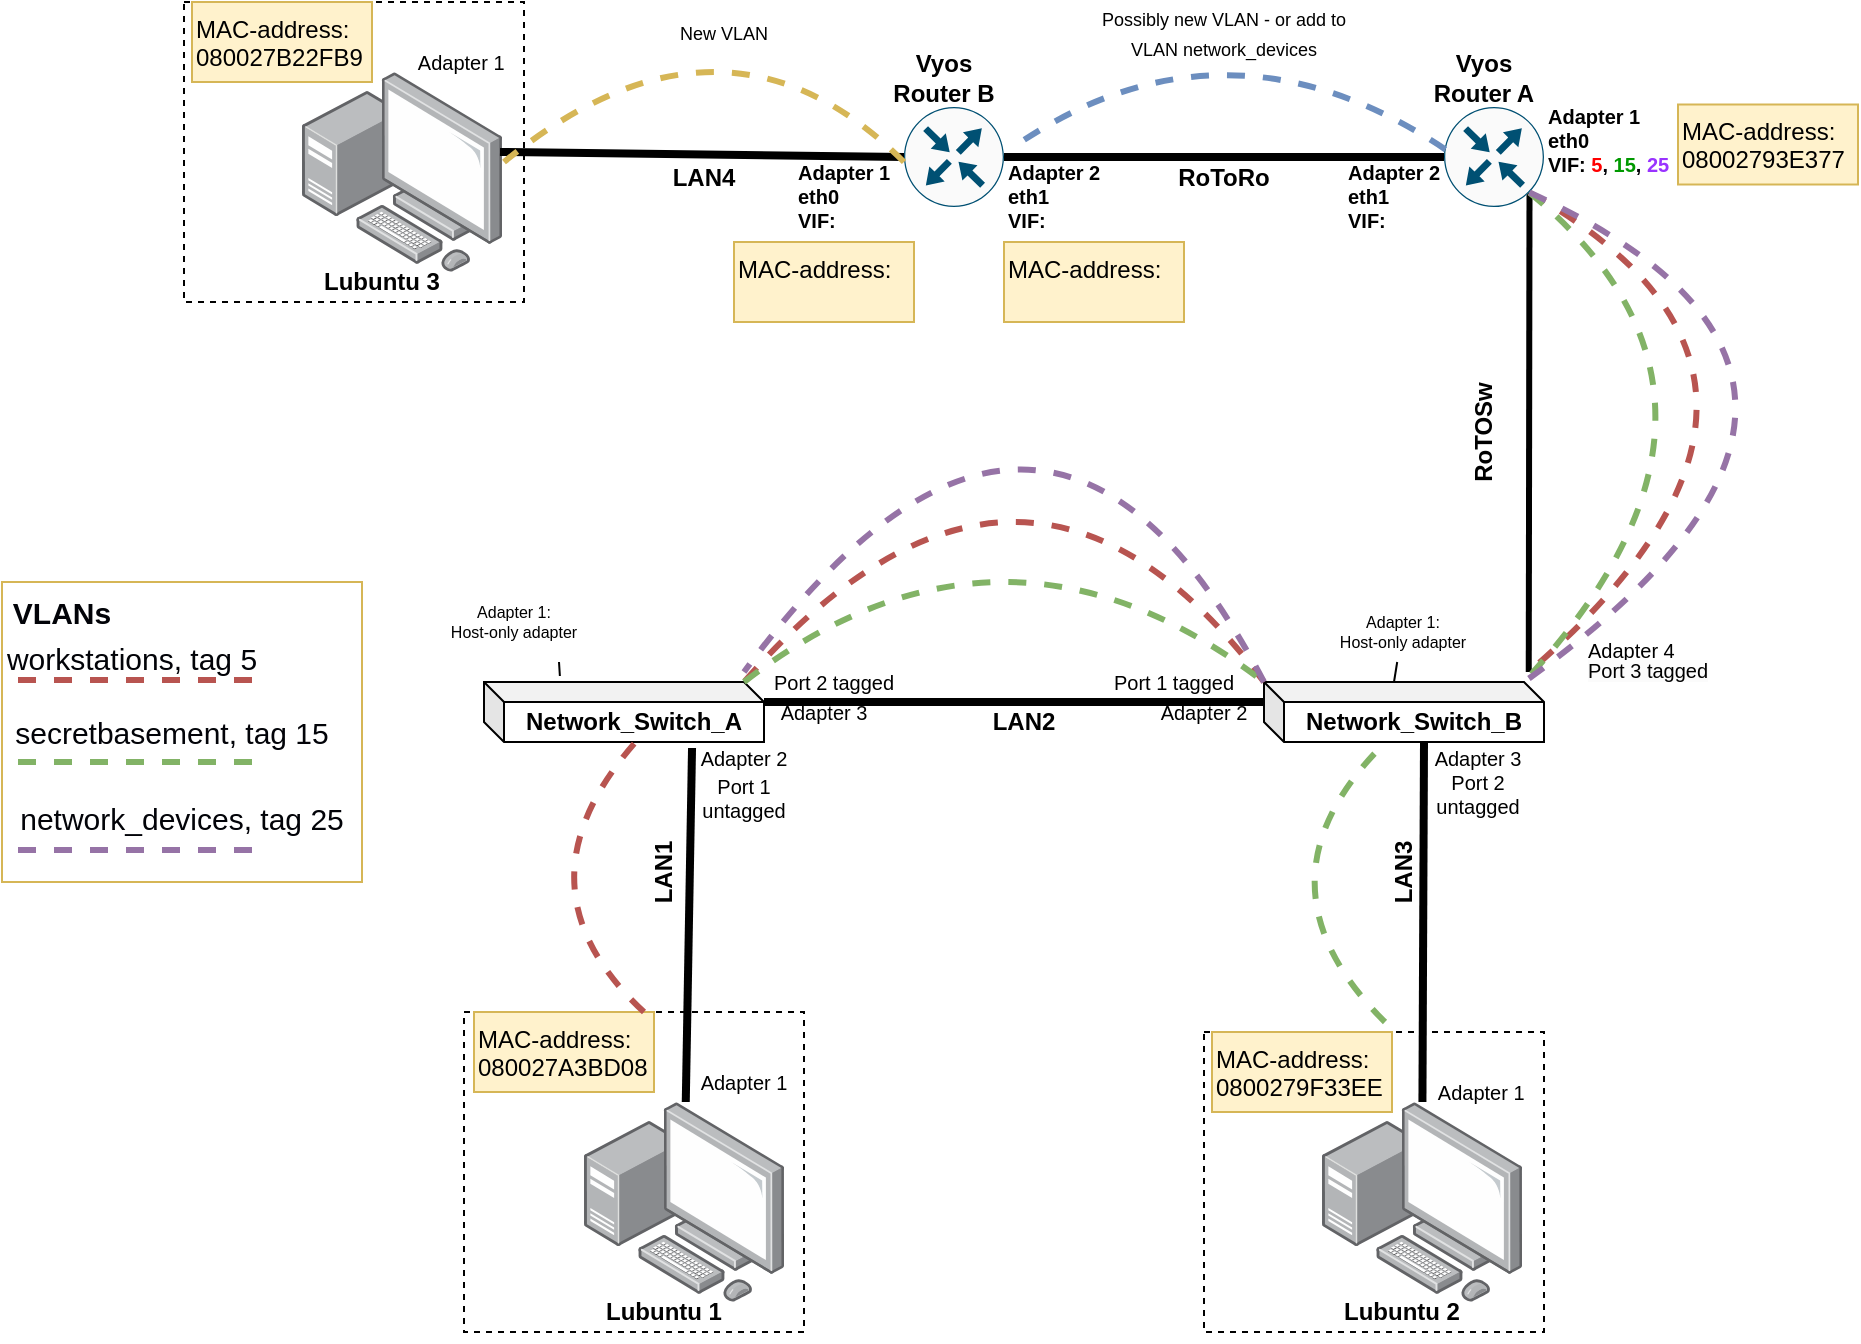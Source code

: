 <mxfile version="20.8.10" type="device" pages="3"><diagram id="CAPcUXX3ZQljsApzjOa5" name="Physical Topology"><mxGraphModel dx="2261" dy="2013" grid="1" gridSize="10" guides="1" tooltips="1" connect="1" arrows="1" fold="1" page="1" pageScale="1" pageWidth="827" pageHeight="1169" math="0" shadow="0"><root><mxCell id="0"/><mxCell id="1" parent="0"/><mxCell id="m6ppwazR0qxeqbLDZ43z-1" value="" style="rounded=0;whiteSpace=wrap;html=1;labelBorderColor=none;fillStyle=auto;strokeColor=#d6b656;fontSize=15;fillColor=none;" parent="1" vertex="1"><mxGeometry x="-101" y="280" width="180" height="150" as="geometry"/></mxCell><mxCell id="KFTJLfa4nv81pVBsVKey-24" value="" style="rounded=0;whiteSpace=wrap;html=1;textOpacity=0;fillColor=none;dashed=1;" parent="1" vertex="1"><mxGeometry x="500" y="505" width="170" height="150" as="geometry"/></mxCell><mxCell id="KFTJLfa4nv81pVBsVKey-25" value="" style="rounded=0;whiteSpace=wrap;html=1;textOpacity=0;fillColor=none;dashed=1;" parent="1" vertex="1"><mxGeometry x="130" y="495" width="170" height="160" as="geometry"/></mxCell><mxCell id="KFTJLfa4nv81pVBsVKey-2" value="" style="points=[];aspect=fixed;html=1;align=center;shadow=0;dashed=0;image;image=img/lib/allied_telesis/computer_and_terminals/Personal_Computer_with_Server.svg;" parent="1" vertex="1"><mxGeometry x="190" y="540" width="100" height="100" as="geometry"/></mxCell><mxCell id="KFTJLfa4nv81pVBsVKey-3" value="Lubuntu 1" style="text;strokeColor=none;align=center;fillColor=none;html=1;verticalAlign=middle;whiteSpace=wrap;rounded=0;fontStyle=1" parent="1" vertex="1"><mxGeometry x="200" y="630" width="60" height="30" as="geometry"/></mxCell><mxCell id="KFTJLfa4nv81pVBsVKey-4" value="" style="points=[];aspect=fixed;html=1;align=center;shadow=0;dashed=0;image;image=img/lib/allied_telesis/computer_and_terminals/Personal_Computer_with_Server.svg;" parent="1" vertex="1"><mxGeometry x="559" y="540" width="100" height="100" as="geometry"/></mxCell><mxCell id="KFTJLfa4nv81pVBsVKey-5" value="Lubuntu 2" style="text;strokeColor=none;align=center;fillColor=none;html=1;verticalAlign=middle;whiteSpace=wrap;rounded=0;fontStyle=1" parent="1" vertex="1"><mxGeometry x="569" y="630" width="60" height="30" as="geometry"/></mxCell><mxCell id="KFTJLfa4nv81pVBsVKey-6" value="Network_Switch_A" style="shape=cube;whiteSpace=wrap;html=1;boundedLbl=1;backgroundOutline=1;darkOpacity=0.05;darkOpacity2=0.1;direction=east;size=10;fontStyle=1" parent="1" vertex="1"><mxGeometry x="140" y="330" width="140" height="30" as="geometry"/></mxCell><mxCell id="KFTJLfa4nv81pVBsVKey-8" value="Network_Switch_B" style="shape=cube;whiteSpace=wrap;html=1;boundedLbl=1;backgroundOutline=1;darkOpacity=0.05;darkOpacity2=0.1;direction=east;size=10;fontStyle=1" parent="1" vertex="1"><mxGeometry x="530" y="330" width="140" height="30" as="geometry"/></mxCell><mxCell id="KFTJLfa4nv81pVBsVKey-9" value="" style="endArrow=none;html=1;rounded=0;entryX=0.743;entryY=1.1;entryDx=0;entryDy=0;entryPerimeter=0;strokeWidth=4;" parent="1" source="KFTJLfa4nv81pVBsVKey-2" target="KFTJLfa4nv81pVBsVKey-6" edge="1"><mxGeometry x="-0.714" y="-66" width="50" height="50" relative="1" as="geometry"><mxPoint x="300" y="440" as="sourcePoint"/><mxPoint x="280" y="360" as="targetPoint"/><mxPoint as="offset"/></mxGeometry></mxCell><mxCell id="KFTJLfa4nv81pVBsVKey-10" value="" style="endArrow=none;html=1;rounded=0;strokeWidth=4;" parent="1" source="KFTJLfa4nv81pVBsVKey-4" edge="1"><mxGeometry width="50" height="50" relative="1" as="geometry"><mxPoint x="555.806" y="465" as="sourcePoint"/><mxPoint x="610" y="360" as="targetPoint"/></mxGeometry></mxCell><mxCell id="KFTJLfa4nv81pVBsVKey-12" value="&lt;font style=&quot;font-size: 10px;&quot;&gt;Adapter 2&lt;/font&gt;" style="text;strokeColor=none;align=center;fillColor=none;html=1;verticalAlign=middle;whiteSpace=wrap;rounded=0;rotation=0;fontStyle=0;fontSize=10;" parent="1" vertex="1"><mxGeometry x="230" y="352.5" width="80" height="30" as="geometry"/></mxCell><mxCell id="KFTJLfa4nv81pVBsVKey-17" value="Adapter 2" style="text;strokeColor=none;align=center;fillColor=none;html=1;verticalAlign=middle;whiteSpace=wrap;rounded=0;rotation=0;fontStyle=0;fontSize=10;" parent="1" vertex="1"><mxGeometry x="460" y="330" width="80" height="30" as="geometry"/></mxCell><mxCell id="KFTJLfa4nv81pVBsVKey-19" value="Adapter 1" style="text;strokeColor=none;align=center;fillColor=none;html=1;verticalAlign=middle;whiteSpace=wrap;rounded=0;rotation=0;fontStyle=0;fontSize=10;" parent="1" vertex="1"><mxGeometry x="230" y="515" width="80" height="30" as="geometry"/></mxCell><mxCell id="KFTJLfa4nv81pVBsVKey-20" value="&lt;font style=&quot;font-size: 10px;&quot;&gt;Adapter 1&amp;nbsp;&lt;/font&gt;" style="text;strokeColor=none;align=center;fillColor=none;html=1;verticalAlign=middle;whiteSpace=wrap;rounded=0;rotation=0;fontStyle=0" parent="1" vertex="1"><mxGeometry x="599.5" y="520" width="80" height="30" as="geometry"/></mxCell><mxCell id="KFTJLfa4nv81pVBsVKey-26" value="" style="endArrow=none;html=1;rounded=0;entryX=0.271;entryY=-0.1;entryDx=0;entryDy=0;entryPerimeter=0;exitX=0.75;exitY=1;exitDx=0;exitDy=0;" parent="1" source="KFTJLfa4nv81pVBsVKey-27" target="KFTJLfa4nv81pVBsVKey-6" edge="1"><mxGeometry width="50" height="50" relative="1" as="geometry"><mxPoint x="130" y="290" as="sourcePoint"/><mxPoint x="170" y="340" as="targetPoint"/></mxGeometry></mxCell><mxCell id="KFTJLfa4nv81pVBsVKey-27" value="&lt;font style=&quot;font-size: 8px;&quot;&gt;Adapter 1:&lt;br style=&quot;font-size: 8px;&quot;&gt;Host-only adapter&lt;/font&gt;" style="text;strokeColor=none;align=center;fillColor=none;html=1;verticalAlign=middle;whiteSpace=wrap;rounded=0;dashed=1;fontStyle=0;fontSize=8;" parent="1" vertex="1"><mxGeometry x="110" y="280" width="90" height="40" as="geometry"/></mxCell><mxCell id="KFTJLfa4nv81pVBsVKey-16" value="Adapter 3" style="text;strokeColor=none;align=center;fillColor=none;html=1;verticalAlign=middle;whiteSpace=wrap;rounded=0;rotation=0;fontStyle=0;fontSize=10;" parent="1" vertex="1"><mxGeometry x="270" y="330" width="80" height="30" as="geometry"/></mxCell><mxCell id="KFTJLfa4nv81pVBsVKey-40" value="&lt;b&gt;&lt;font style=&quot;font-size: 12px;&quot;&gt;LAN2&lt;/font&gt;&lt;/b&gt;" style="text;strokeColor=none;align=center;fillColor=none;html=1;verticalAlign=middle;whiteSpace=wrap;rounded=0;dashed=1;fontSize=10;" parent="1" vertex="1"><mxGeometry x="380" y="335" width="60" height="30" as="geometry"/></mxCell><mxCell id="KFTJLfa4nv81pVBsVKey-41" value="&lt;b&gt;&lt;font style=&quot;font-size: 12px;&quot;&gt;LAN1&lt;/font&gt;&lt;/b&gt;" style="text;strokeColor=none;align=center;fillColor=none;html=1;verticalAlign=middle;whiteSpace=wrap;rounded=0;dashed=1;fontSize=10;rotation=-90;" parent="1" vertex="1"><mxGeometry x="200" y="410" width="60" height="30" as="geometry"/></mxCell><mxCell id="KFTJLfa4nv81pVBsVKey-42" value="&lt;b&gt;&lt;font style=&quot;font-size: 12px;&quot;&gt;LAN3&lt;/font&gt;&lt;/b&gt;" style="text;strokeColor=none;align=center;fillColor=none;html=1;verticalAlign=middle;whiteSpace=wrap;rounded=0;dashed=1;fontSize=10;rotation=-90;" parent="1" vertex="1"><mxGeometry x="570" y="410" width="60" height="30" as="geometry"/></mxCell><mxCell id="KFTJLfa4nv81pVBsVKey-50" value="Port 1 tagged" style="text;strokeColor=none;align=center;fillColor=none;html=1;verticalAlign=middle;whiteSpace=wrap;rounded=0;dashed=1;fontSize=10;" parent="1" vertex="1"><mxGeometry x="440" y="320" width="90" height="20" as="geometry"/></mxCell><mxCell id="KFTJLfa4nv81pVBsVKey-51" value="Adapter 3&lt;br&gt;Port 2 &lt;br&gt;untagged" style="text;align=center;html=1;verticalAlign=middle;whiteSpace=wrap;rounded=0;dashed=1;fontSize=10;" parent="1" vertex="1"><mxGeometry x="594" y="360" width="85.5" height="40" as="geometry"/></mxCell><mxCell id="KFTJLfa4nv81pVBsVKey-52" value="Port 1 &lt;br style=&quot;font-size: 10px;&quot;&gt;untagged" style="text;strokeColor=none;align=center;fillColor=none;html=1;verticalAlign=middle;whiteSpace=wrap;rounded=0;dashed=1;fontSize=10;" parent="1" vertex="1"><mxGeometry x="245" y="375" width="50" height="25" as="geometry"/></mxCell><mxCell id="KFTJLfa4nv81pVBsVKey-53" value="Port 2 tagged" style="text;strokeColor=none;align=center;fillColor=none;html=1;verticalAlign=middle;whiteSpace=wrap;rounded=0;dashed=1;fontSize=10;" parent="1" vertex="1"><mxGeometry x="270" y="320" width="90" height="20" as="geometry"/></mxCell><mxCell id="jPix8ELLLZrEXd2AXvwb-3" style="rounded=0;orthogonalLoop=1;jettySize=auto;html=1;exitX=0.855;exitY=0.856;exitDx=0;exitDy=0;exitPerimeter=0;entryX=0;entryY=1;entryDx=0;entryDy=0;endArrow=none;endFill=0;strokeWidth=3;" parent="1" source="9v_Xx9gA8RxqsUYT7sCj-2" edge="1"><mxGeometry relative="1" as="geometry"><mxPoint x="662.38" y="325" as="targetPoint"/></mxGeometry></mxCell><mxCell id="i0PBBU2zfy0VUtLU50Al-2" style="edgeStyle=none;orthogonalLoop=1;jettySize=auto;html=1;exitX=0.855;exitY=0.856;exitDx=0;exitDy=0;exitPerimeter=0;entryX=0;entryY=1;entryDx=0;entryDy=0;strokeColor=#b85450;strokeWidth=3;fontSize=15;fontColor=#020308;endArrow=none;endFill=0;fillColor=#f8cecc;dashed=1;curved=1;" parent="1" source="9v_Xx9gA8RxqsUYT7sCj-2" edge="1"><mxGeometry relative="1" as="geometry"><mxPoint x="662.38" y="325" as="targetPoint"/><Array as="points"><mxPoint x="830" y="180"/></Array></mxGeometry></mxCell><mxCell id="9v_Xx9gA8RxqsUYT7sCj-2" value="" style="sketch=0;points=[[0.5,0,0],[1,0.5,0],[0.5,1,0],[0,0.5,0],[0.145,0.145,0],[0.856,0.145,0],[0.855,0.856,0],[0.145,0.855,0]];verticalLabelPosition=bottom;html=1;verticalAlign=top;aspect=fixed;align=center;pointerEvents=1;shape=mxgraph.cisco19.rect;prIcon=router;fillColor=#FAFAFA;strokeColor=#005073;" parent="1" vertex="1"><mxGeometry x="620" y="42.5" width="50" height="50" as="geometry"/></mxCell><mxCell id="9v_Xx9gA8RxqsUYT7sCj-3" value="Vyos Router A" style="text;strokeColor=none;align=center;fillColor=none;html=1;verticalAlign=middle;whiteSpace=wrap;rounded=0;fontStyle=1" parent="1" vertex="1"><mxGeometry x="610" y="12.5" width="60" height="30" as="geometry"/></mxCell><mxCell id="9v_Xx9gA8RxqsUYT7sCj-7" value="&lt;b&gt;&lt;font style=&quot;font-size: 12px;&quot;&gt;RoTOSw&lt;/font&gt;&lt;/b&gt;" style="text;strokeColor=none;align=center;fillColor=none;html=1;verticalAlign=middle;whiteSpace=wrap;rounded=0;dashed=1;fontSize=10;rotation=-90;" parent="1" vertex="1"><mxGeometry x="610" y="190" width="60" height="30" as="geometry"/></mxCell><mxCell id="i0PBBU2zfy0VUtLU50Al-1" style="edgeStyle=none;orthogonalLoop=1;jettySize=auto;html=1;exitX=0.855;exitY=0.856;exitDx=0;exitDy=0;entryX=0;entryY=0;entryDx=130;entryDy=0;strokeColor=#82b366;strokeWidth=3;fontSize=15;fontColor=#020308;endArrow=none;endFill=0;fillColor=#d5e8d4;exitPerimeter=0;entryPerimeter=0;dashed=1;curved=1;" parent="1" source="9v_Xx9gA8RxqsUYT7sCj-2" target="KFTJLfa4nv81pVBsVKey-8" edge="1"><mxGeometry relative="1" as="geometry"><Array as="points"><mxPoint x="790" y="190"/></Array></mxGeometry></mxCell><mxCell id="9v_Xx9gA8RxqsUYT7sCj-8" value="Adapter 1&lt;br&gt;eth0&lt;br&gt;VIF: &lt;font color=&quot;#ff0000&quot;&gt;5&lt;/font&gt;&lt;font color=&quot;#020308&quot;&gt;, &lt;/font&gt;&lt;font color=&quot;#009900&quot;&gt;15&lt;/font&gt;&lt;font color=&quot;#020308&quot;&gt;, &lt;/font&gt;&lt;font color=&quot;#9933ff&quot;&gt;25&lt;/font&gt;" style="text;strokeColor=none;align=left;fillColor=none;html=1;verticalAlign=top;whiteSpace=wrap;rounded=0;rotation=0;fontStyle=1;fontSize=10;" parent="1" vertex="1"><mxGeometry x="670" y="35" width="70" height="52.5" as="geometry"/></mxCell><mxCell id="si4_xqmwmZ1nPxSKArIJ-2" value="MAC-address:&lt;br&gt;080027A3BD08" style="text;strokeColor=#d6b656;align=left;fillColor=#fff2cc;html=1;verticalAlign=top;rounded=0;whiteSpace=wrap;labelBorderColor=none;fillStyle=auto;" parent="1" vertex="1"><mxGeometry x="135" y="495" width="90" height="40" as="geometry"/></mxCell><mxCell id="si4_xqmwmZ1nPxSKArIJ-3" value="MAC-address:&lt;br&gt;0800279F33EE" style="text;strokeColor=#d6b656;align=left;fillColor=#fff2cc;html=1;verticalAlign=top;rounded=0;whiteSpace=wrap;labelBorderColor=none;fillStyle=auto;" parent="1" vertex="1"><mxGeometry x="504" y="505" width="90" height="40" as="geometry"/></mxCell><mxCell id="XGvj5NbQlRAH-tCPL38N-1" style="edgeStyle=none;rounded=0;orthogonalLoop=1;jettySize=auto;html=1;endArrow=none;endFill=0;strokeWidth=3;strokeColor=#82b366;fillColor=#d5e8d4;dashed=1;" parent="1" edge="1"><mxGeometry relative="1" as="geometry"><mxPoint x="24" y="370.0" as="sourcePoint"/><mxPoint x="-95.997" y="370.0" as="targetPoint"/></mxGeometry></mxCell><mxCell id="XGvj5NbQlRAH-tCPL38N-2" value="&lt;font color=&quot;#020308&quot; style=&quot;font-size: 15px;&quot;&gt;VLANs&lt;/font&gt;" style="text;strokeColor=none;align=center;fillColor=none;html=1;verticalAlign=middle;whiteSpace=wrap;rounded=0;fontSize=15;fontColor=#3355FF;fontStyle=1" parent="1" vertex="1"><mxGeometry x="-101" y="280" width="60" height="30" as="geometry"/></mxCell><mxCell id="XGvj5NbQlRAH-tCPL38N-3" value="workstations, tag 5" style="text;strokeColor=none;align=center;fillColor=none;html=1;verticalAlign=middle;whiteSpace=wrap;rounded=0;fontSize=15;fontColor=#020308;" parent="1" vertex="1"><mxGeometry x="-101" y="310" width="130" height="15" as="geometry"/></mxCell><mxCell id="XGvj5NbQlRAH-tCPL38N-4" style="edgeStyle=none;rounded=0;orthogonalLoop=1;jettySize=auto;html=1;endArrow=none;endFill=0;strokeWidth=3;strokeColor=#b85450;fillColor=#f8cecc;dashed=1;" parent="1" edge="1"><mxGeometry relative="1" as="geometry"><mxPoint x="24" y="328.95" as="sourcePoint"/><mxPoint x="-95.997" y="328.95" as="targetPoint"/></mxGeometry></mxCell><mxCell id="XGvj5NbQlRAH-tCPL38N-5" value="secretbasement, tag 15" style="text;strokeColor=none;align=center;fillColor=none;html=1;verticalAlign=middle;whiteSpace=wrap;rounded=0;fontSize=15;fontColor=#020308;strokeWidth=3;" parent="1" vertex="1"><mxGeometry x="-101" y="347.5" width="170" height="15" as="geometry"/></mxCell><mxCell id="XGvj5NbQlRAH-tCPL38N-6" style="edgeStyle=none;rounded=0;orthogonalLoop=1;jettySize=auto;html=1;endArrow=none;endFill=0;strokeWidth=3;strokeColor=#9673a6;fillColor=#e1d5e7;dashed=1;" parent="1" edge="1"><mxGeometry relative="1" as="geometry"><mxPoint x="24" y="413.95" as="sourcePoint"/><mxPoint x="-95.997" y="413.95" as="targetPoint"/></mxGeometry></mxCell><mxCell id="XGvj5NbQlRAH-tCPL38N-7" value="network_devices, tag 25" style="text;strokeColor=none;align=center;fillColor=none;html=1;verticalAlign=middle;whiteSpace=wrap;rounded=0;fontSize=15;fontColor=#020308;" parent="1" vertex="1"><mxGeometry x="-101" y="390" width="180" height="15" as="geometry"/></mxCell><mxCell id="Srl6y-yyjktaXxOkSsBQ-2" style="edgeStyle=none;rounded=0;orthogonalLoop=1;jettySize=auto;html=1;exitX=0.5;exitY=1;exitDx=0;exitDy=0;strokeColor=#99FF99;strokeWidth=4;fontSize=15;fontColor=#020308;endArrow=none;endFill=0;" parent="1" source="XGvj5NbQlRAH-tCPL38N-5" target="XGvj5NbQlRAH-tCPL38N-5" edge="1"><mxGeometry relative="1" as="geometry"/></mxCell><mxCell id="uMudg7BQLxcV9BV-kZez-2" value="" style="endArrow=none;html=1;rounded=0;exitX=0;exitY=0;exitDx=65;exitDy=0;exitPerimeter=0;" parent="1" source="KFTJLfa4nv81pVBsVKey-8" target="KFTJLfa4nv81pVBsVKey-29" edge="1"><mxGeometry width="50" height="50" relative="1" as="geometry"><mxPoint x="540" y="330" as="sourcePoint"/><mxPoint x="540" y="290" as="targetPoint"/></mxGeometry></mxCell><mxCell id="KFTJLfa4nv81pVBsVKey-29" value="&lt;font style=&quot;font-size: 8px;&quot;&gt;Adapter 1:&lt;br style=&quot;font-size: 8px;&quot;&gt;Host-only adapter&lt;/font&gt;" style="text;strokeColor=none;align=center;fillColor=none;html=1;verticalAlign=middle;whiteSpace=wrap;rounded=0;dashed=1;fontSize=8;fontStyle=0" parent="1" vertex="1"><mxGeometry x="548.75" y="290" width="100.5" height="30" as="geometry"/></mxCell><mxCell id="E4wLqBSq0Hidv-x5DWPN-4" value="" style="endArrow=none;html=1;entryX=0.736;entryY=1.167;entryDx=0;entryDy=0;entryPerimeter=0;strokeWidth=3;fillColor=#f8cecc;strokeColor=#b85450;dashed=1;curved=1;" parent="1" edge="1"><mxGeometry x="-0.714" y="-66" width="50" height="50" relative="1" as="geometry"><mxPoint x="220" y="495" as="sourcePoint"/><mxPoint x="220.36" y="355" as="targetPoint"/><mxPoint as="offset"/><Array as="points"><mxPoint x="150" y="430"/></Array></mxGeometry></mxCell><mxCell id="E4wLqBSq0Hidv-x5DWPN-5" value="" style="endArrow=none;html=1;entryX=0.736;entryY=1.167;entryDx=0;entryDy=0;entryPerimeter=0;strokeWidth=3;fillColor=#d5e8d4;strokeColor=#82b366;dashed=1;curved=1;" parent="1" edge="1"><mxGeometry x="-0.714" y="-66" width="50" height="50" relative="1" as="geometry"><mxPoint x="590.5" y="500" as="sourcePoint"/><mxPoint x="590.86" y="360" as="targetPoint"/><mxPoint as="offset"/><Array as="points"><mxPoint x="520" y="430"/></Array></mxGeometry></mxCell><mxCell id="E4wLqBSq0Hidv-x5DWPN-6" value="" style="endArrow=none;html=1;strokeWidth=3;fillColor=#f8cecc;strokeColor=#b85450;dashed=1;curved=1;" parent="1" edge="1"><mxGeometry x="-0.714" y="-66" width="50" height="50" relative="1" as="geometry"><mxPoint x="530" y="330" as="sourcePoint"/><mxPoint x="270" y="330" as="targetPoint"/><mxPoint as="offset"/><Array as="points"><mxPoint x="410" y="170"/></Array></mxGeometry></mxCell><mxCell id="E4wLqBSq0Hidv-x5DWPN-7" value="" style="endArrow=none;html=1;entryX=0;entryY=0;entryDx=0;entryDy=0;entryPerimeter=0;strokeWidth=3;fillColor=#d5e8d4;strokeColor=#82b366;dashed=1;exitX=0;exitY=0;exitDx=130;exitDy=0;exitPerimeter=0;curved=1;" parent="1" source="KFTJLfa4nv81pVBsVKey-6" target="KFTJLfa4nv81pVBsVKey-8" edge="1"><mxGeometry x="-0.714" y="-66" width="50" height="50" relative="1" as="geometry"><mxPoint x="430" y="290" as="sourcePoint"/><mxPoint x="430.36" y="150" as="targetPoint"/><mxPoint as="offset"/><Array as="points"><mxPoint x="400" y="230"/></Array></mxGeometry></mxCell><mxCell id="E4wLqBSq0Hidv-x5DWPN-8" value="" style="endArrow=none;html=1;rounded=0;strokeWidth=4;entryX=0;entryY=0;entryDx=140;entryDy=10;entryPerimeter=0;exitX=0;exitY=0;exitDx=0;exitDy=10;exitPerimeter=0;" parent="1" source="KFTJLfa4nv81pVBsVKey-8" target="KFTJLfa4nv81pVBsVKey-6" edge="1"><mxGeometry width="50" height="50" relative="1" as="geometry"><mxPoint x="419.997" y="585" as="sourcePoint"/><mxPoint x="420.78" y="405" as="targetPoint"/></mxGeometry></mxCell><mxCell id="NtA9RHQlfzSoZuL8TnUl-2" value="&lt;font style=&quot;font-size: 10px;&quot;&gt;Adapter 4&lt;br&gt;&lt;br&gt;&lt;/font&gt;" style="text;align=left;html=1;verticalAlign=top;whiteSpace=wrap;rounded=0;rotation=0;fontStyle=0;" parent="1" vertex="1"><mxGeometry x="690" y="300" width="50" height="20" as="geometry"/></mxCell><mxCell id="NtA9RHQlfzSoZuL8TnUl-3" value="&lt;span style=&quot;color: rgb(0, 0, 0); font-family: Helvetica; font-size: 10px; font-style: normal; font-variant-ligatures: normal; font-variant-caps: normal; font-weight: 400; letter-spacing: normal; orphans: 2; text-align: left; text-indent: 0px; text-transform: none; widows: 2; word-spacing: 0px; -webkit-text-stroke-width: 0px; background-color: rgb(251, 251, 251); text-decoration-thickness: initial; text-decoration-style: initial; text-decoration-color: initial; float: none; display: inline !important;&quot;&gt;Port 3 tagged&lt;/span&gt;&lt;br style=&quot;border-color: var(--border-color); color: rgb(0, 0, 0); font-family: Helvetica; font-size: 10px; font-style: normal; font-variant-ligatures: normal; font-variant-caps: normal; font-weight: 400; letter-spacing: normal; orphans: 2; text-align: left; text-indent: 0px; text-transform: none; widows: 2; word-spacing: 0px; -webkit-text-stroke-width: 0px; background-color: rgb(251, 251, 251); text-decoration-thickness: initial; text-decoration-style: initial; text-decoration-color: initial;&quot;&gt;" style="text;whiteSpace=wrap;html=1;" parent="1" vertex="1"><mxGeometry x="690" y="310" width="70" height="20" as="geometry"/></mxCell><mxCell id="UpZ_-t4fGGn6npVjWmxn-1" value="MAC-address:&lt;br&gt;08002793E377" style="text;strokeColor=#d6b656;align=left;fillColor=#fff2cc;html=1;verticalAlign=top;rounded=0;whiteSpace=wrap;labelBorderColor=none;fillStyle=auto;" parent="1" vertex="1"><mxGeometry x="737" y="41.25" width="90" height="40" as="geometry"/></mxCell><mxCell id="bzMmKd5gcRpRerLOAkkM-1" value="" style="endArrow=none;html=1;strokeWidth=3;fillColor=#e1d5e7;strokeColor=#9673a6;dashed=1;curved=1;exitX=1;exitY=0.5;exitDx=0;exitDy=0;entryX=0;entryY=0.25;entryDx=0;entryDy=0;" parent="1" source="KFTJLfa4nv81pVBsVKey-50" target="KFTJLfa4nv81pVBsVKey-53" edge="1"><mxGeometry x="-0.714" y="-66" width="50" height="50" relative="1" as="geometry"><mxPoint x="530" y="300" as="sourcePoint"/><mxPoint x="270" y="300" as="targetPoint"/><mxPoint as="offset"/><Array as="points"><mxPoint x="420" y="120"/></Array></mxGeometry></mxCell><mxCell id="bzMmKd5gcRpRerLOAkkM-2" style="edgeStyle=none;orthogonalLoop=1;jettySize=auto;html=1;exitX=0.855;exitY=0.856;exitDx=0;exitDy=0;exitPerimeter=0;entryX=0;entryY=0;entryDx=130;entryDy=0;strokeColor=#9673a6;strokeWidth=3;fontSize=15;fontColor=#020308;endArrow=none;endFill=0;fillColor=#e1d5e7;dashed=1;curved=1;entryPerimeter=0;" parent="1" source="9v_Xx9gA8RxqsUYT7sCj-2" target="KFTJLfa4nv81pVBsVKey-8" edge="1"><mxGeometry relative="1" as="geometry"><mxPoint x="679.5" y="324.86" as="targetPoint"/><Array as="points"><mxPoint x="870" y="180"/></Array><mxPoint x="679.87" y="85.135" as="sourcePoint"/></mxGeometry></mxCell><mxCell id="52kfBFcSDeyBliiuzP9r-1" value="" style="rounded=0;whiteSpace=wrap;html=1;textOpacity=0;fillColor=none;dashed=1;" vertex="1" parent="1"><mxGeometry x="-10" y="-10" width="170" height="150" as="geometry"/></mxCell><mxCell id="52kfBFcSDeyBliiuzP9r-2" value="" style="points=[];aspect=fixed;html=1;align=center;shadow=0;dashed=0;image;image=img/lib/allied_telesis/computer_and_terminals/Personal_Computer_with_Server.svg;" vertex="1" parent="1"><mxGeometry x="49" y="25" width="100" height="100" as="geometry"/></mxCell><mxCell id="52kfBFcSDeyBliiuzP9r-3" value="Lubuntu 3" style="text;strokeColor=none;align=center;fillColor=none;html=1;verticalAlign=middle;whiteSpace=wrap;rounded=0;fontStyle=1" vertex="1" parent="1"><mxGeometry x="59" y="115" width="60" height="30" as="geometry"/></mxCell><mxCell id="52kfBFcSDeyBliiuzP9r-4" value="&lt;font style=&quot;font-size: 10px;&quot;&gt;Adapter 1&amp;nbsp;&lt;/font&gt;" style="text;strokeColor=none;align=center;fillColor=none;html=1;verticalAlign=middle;whiteSpace=wrap;rounded=0;rotation=0;fontStyle=0" vertex="1" parent="1"><mxGeometry x="89.5" y="5" width="80" height="30" as="geometry"/></mxCell><mxCell id="52kfBFcSDeyBliiuzP9r-5" value="MAC-address:&lt;br&gt;080027B22FB9" style="text;strokeColor=#d6b656;align=left;fillColor=#fff2cc;html=1;verticalAlign=top;rounded=0;whiteSpace=wrap;labelBorderColor=none;fillStyle=auto;" vertex="1" parent="1"><mxGeometry x="-6" y="-10" width="90" height="40" as="geometry"/></mxCell><mxCell id="MrqoEERI0WugyUhb-dkY-1" value="" style="sketch=0;points=[[0.5,0,0],[1,0.5,0],[0.5,1,0],[0,0.5,0],[0.145,0.145,0],[0.856,0.145,0],[0.855,0.856,0],[0.145,0.855,0]];verticalLabelPosition=bottom;html=1;verticalAlign=top;aspect=fixed;align=center;pointerEvents=1;shape=mxgraph.cisco19.rect;prIcon=router;fillColor=#FAFAFA;strokeColor=#005073;" vertex="1" parent="1"><mxGeometry x="350" y="42.5" width="50" height="50" as="geometry"/></mxCell><mxCell id="MrqoEERI0WugyUhb-dkY-2" value="Vyos Router B" style="text;strokeColor=none;align=center;fillColor=none;html=1;verticalAlign=middle;whiteSpace=wrap;rounded=0;fontStyle=1" vertex="1" parent="1"><mxGeometry x="340" y="12.5" width="60" height="30" as="geometry"/></mxCell><mxCell id="MrqoEERI0WugyUhb-dkY-3" value="Adapter 1&lt;br&gt;eth0&lt;br&gt;VIF:" style="text;strokeColor=none;align=left;fillColor=none;html=1;verticalAlign=top;whiteSpace=wrap;rounded=0;rotation=0;fontStyle=1;fontSize=10;" vertex="1" parent="1"><mxGeometry x="295" y="62.5" width="70" height="52.5" as="geometry"/></mxCell><mxCell id="MrqoEERI0WugyUhb-dkY-4" value="MAC-address:&lt;br&gt;" style="text;strokeColor=#d6b656;align=left;fillColor=#fff2cc;html=1;verticalAlign=top;rounded=0;whiteSpace=wrap;labelBorderColor=none;fillStyle=auto;" vertex="1" parent="1"><mxGeometry x="265" y="110" width="90" height="40" as="geometry"/></mxCell><mxCell id="MrqoEERI0WugyUhb-dkY-5" value="" style="endArrow=none;html=1;rounded=0;strokeWidth=4;entryX=0.99;entryY=0.4;entryDx=0;entryDy=0;entryPerimeter=0;exitX=0;exitY=0.5;exitDx=0;exitDy=0;exitPerimeter=0;" edge="1" parent="1" source="MrqoEERI0WugyUhb-dkY-1" target="52kfBFcSDeyBliiuzP9r-2"><mxGeometry width="50" height="50" relative="1" as="geometry"><mxPoint x="350" y="70" as="sourcePoint"/><mxPoint x="280" y="129.5" as="targetPoint"/></mxGeometry></mxCell><mxCell id="MrqoEERI0WugyUhb-dkY-7" value="&lt;b&gt;&lt;font style=&quot;font-size: 12px;&quot;&gt;LAN4&lt;/font&gt;&lt;/b&gt;" style="text;strokeColor=none;align=center;fillColor=none;html=1;verticalAlign=middle;whiteSpace=wrap;rounded=0;dashed=1;fontSize=10;" vertex="1" parent="1"><mxGeometry x="220" y="62.5" width="60" height="30" as="geometry"/></mxCell><mxCell id="MrqoEERI0WugyUhb-dkY-10" value="" style="endArrow=none;html=1;rounded=0;strokeWidth=4;exitX=0;exitY=0.5;exitDx=0;exitDy=0;exitPerimeter=0;" edge="1" parent="1" source="9v_Xx9gA8RxqsUYT7sCj-2" target="MrqoEERI0WugyUhb-dkY-1"><mxGeometry width="50" height="50" relative="1" as="geometry"><mxPoint x="540" y="20" as="sourcePoint"/><mxPoint x="438" y="66.25" as="targetPoint"/></mxGeometry></mxCell><mxCell id="MrqoEERI0WugyUhb-dkY-11" value="&lt;b&gt;&lt;font style=&quot;font-size: 12px;&quot;&gt;RoToRo&lt;/font&gt;&lt;/b&gt;" style="text;strokeColor=none;align=center;fillColor=none;html=1;verticalAlign=middle;whiteSpace=wrap;rounded=0;dashed=1;fontSize=10;" vertex="1" parent="1"><mxGeometry x="480" y="62.5" width="60" height="30" as="geometry"/></mxCell><mxCell id="Tp-1VhsbwKHfmqAFFVPW-2" value="Adapter 2&lt;br&gt;eth1&lt;br&gt;VIF:" style="text;strokeColor=none;align=left;fillColor=none;html=1;verticalAlign=top;whiteSpace=wrap;rounded=0;rotation=0;fontStyle=1;fontSize=10;" vertex="1" parent="1"><mxGeometry x="400" y="62.5" width="70" height="52.5" as="geometry"/></mxCell><mxCell id="Tp-1VhsbwKHfmqAFFVPW-3" value="MAC-address:&lt;br&gt;" style="text;strokeColor=#d6b656;align=left;fillColor=#fff2cc;html=1;verticalAlign=top;rounded=0;whiteSpace=wrap;labelBorderColor=none;fillStyle=auto;" vertex="1" parent="1"><mxGeometry x="400" y="110" width="90" height="40" as="geometry"/></mxCell><mxCell id="Tp-1VhsbwKHfmqAFFVPW-6" value="" style="endArrow=none;html=1;strokeWidth=3;fillColor=#dae8fc;strokeColor=#6c8ebf;dashed=1;curved=1;exitX=0.014;exitY=0.424;exitDx=0;exitDy=0;entryX=0.067;entryY=0.001;entryDx=0;entryDy=0;exitPerimeter=0;entryPerimeter=0;" edge="1" parent="1" source="9v_Xx9gA8RxqsUYT7sCj-2" target="Tp-1VhsbwKHfmqAFFVPW-2"><mxGeometry x="-0.714" y="-66" width="50" height="50" relative="1" as="geometry"><mxPoint x="640" as="sourcePoint"/><mxPoint x="380" y="-5" as="targetPoint"/><mxPoint as="offset"/><Array as="points"><mxPoint x="510" y="-10"/></Array></mxGeometry></mxCell><mxCell id="Tp-1VhsbwKHfmqAFFVPW-7" value="" style="endArrow=none;html=1;strokeWidth=3;fillColor=#fff2cc;strokeColor=#d6b656;dashed=1;curved=1;entryX=1.01;entryY=0.45;entryDx=0;entryDy=0;entryPerimeter=0;" edge="1" parent="1" target="52kfBFcSDeyBliiuzP9r-2"><mxGeometry x="-0.714" y="-66" width="50" height="50" relative="1" as="geometry"><mxPoint x="350" y="70" as="sourcePoint"/><mxPoint x="143.99" y="-27.447" as="targetPoint"/><mxPoint as="offset"/><Array as="points"><mxPoint x="260" y="-20"/></Array></mxGeometry></mxCell><mxCell id="Tp-1VhsbwKHfmqAFFVPW-8" value="&lt;font style=&quot;font-size: 9px;&quot;&gt;Possibly new VLAN - or add to VLAN network_devices&lt;/font&gt;" style="text;strokeColor=none;align=center;fillColor=none;html=1;verticalAlign=middle;whiteSpace=wrap;rounded=0;" vertex="1" parent="1"><mxGeometry x="440" y="-10" width="140" height="30" as="geometry"/></mxCell><mxCell id="Tp-1VhsbwKHfmqAFFVPW-9" value="&lt;font style=&quot;font-size: 9px;&quot;&gt;New VLAN&lt;/font&gt;" style="text;strokeColor=none;align=center;fillColor=none;html=1;verticalAlign=middle;whiteSpace=wrap;rounded=0;" vertex="1" parent="1"><mxGeometry x="190" y="-10" width="140" height="30" as="geometry"/></mxCell><mxCell id="Q1bMd-IHoVuCqNwdEzgZ-1" value="Adapter 2&lt;br&gt;eth1&lt;br&gt;VIF:" style="text;strokeColor=none;align=left;fillColor=none;html=1;verticalAlign=top;whiteSpace=wrap;rounded=0;rotation=0;fontStyle=1;fontSize=10;" vertex="1" parent="1"><mxGeometry x="570" y="62.5" width="70" height="52.5" as="geometry"/></mxCell></root></mxGraphModel></diagram><diagram id="cbgSczIGTRdPKI9Xwi1u" name="Logical Topology"><mxGraphModel dx="1434" dy="844" grid="1" gridSize="10" guides="1" tooltips="1" connect="1" arrows="1" fold="1" page="1" pageScale="2" pageWidth="827" pageHeight="1169" math="0" shadow="0"><root><mxCell id="0"/><mxCell id="1" parent="0"/><mxCell id="RKF8hU4bh8IdU2Sd-XTv-1" value="" style="rounded=0;whiteSpace=wrap;html=1;labelBorderColor=none;fillStyle=auto;strokeColor=#d6b656;fontSize=15;fillColor=none;" parent="1" vertex="1"><mxGeometry x="280" y="545" width="170" height="155" as="geometry"/></mxCell><mxCell id="RKF8hU4bh8IdU2Sd-XTv-2" value="" style="rounded=0;whiteSpace=wrap;html=1;textOpacity=0;fillColor=none;dashed=1;" parent="1" vertex="1"><mxGeometry x="870" y="515" width="120" height="120" as="geometry"/></mxCell><mxCell id="RKF8hU4bh8IdU2Sd-XTv-3" value="" style="rounded=0;whiteSpace=wrap;html=1;textOpacity=0;fillColor=none;dashed=1;" parent="1" vertex="1"><mxGeometry x="620" y="500" width="114" height="120" as="geometry"/></mxCell><mxCell id="RKF8hU4bh8IdU2Sd-XTv-4" value="" style="points=[];aspect=fixed;html=1;align=center;shadow=0;dashed=0;image;image=img/lib/allied_telesis/computer_and_terminals/Personal_Computer_with_Server.svg;" parent="1" vertex="1"><mxGeometry x="624" y="505" width="100" height="100" as="geometry"/></mxCell><mxCell id="RKF8hU4bh8IdU2Sd-XTv-5" value="Lubuntu 1" style="text;strokeColor=none;align=center;fillColor=none;html=1;verticalAlign=middle;whiteSpace=wrap;rounded=0;fontStyle=1" parent="1" vertex="1"><mxGeometry x="634" y="595" width="60" height="30" as="geometry"/></mxCell><mxCell id="RKF8hU4bh8IdU2Sd-XTv-6" value="" style="points=[];aspect=fixed;html=1;align=center;shadow=0;dashed=0;image;image=img/lib/allied_telesis/computer_and_terminals/Personal_Computer_with_Server.svg;" parent="1" vertex="1"><mxGeometry x="879" y="520" width="100" height="100" as="geometry"/></mxCell><mxCell id="RKF8hU4bh8IdU2Sd-XTv-7" value="Lubuntu 2" style="text;strokeColor=none;align=center;fillColor=none;html=1;verticalAlign=middle;whiteSpace=wrap;rounded=0;fontStyle=1" parent="1" vertex="1"><mxGeometry x="889" y="610" width="60" height="30" as="geometry"/></mxCell><mxCell id="RKF8hU4bh8IdU2Sd-XTv-8" value="Network_Switch_A" style="shape=cube;whiteSpace=wrap;html=1;boundedLbl=1;backgroundOutline=1;darkOpacity=0.05;darkOpacity2=0.1;direction=east;size=10;fontStyle=1" parent="1" vertex="1"><mxGeometry x="310" y="250" width="140" height="30" as="geometry"/></mxCell><mxCell id="RKF8hU4bh8IdU2Sd-XTv-9" value="Network_Switch_B" style="shape=cube;whiteSpace=wrap;html=1;boundedLbl=1;backgroundOutline=1;darkOpacity=0.05;darkOpacity2=0.1;direction=east;size=10;fontStyle=1" parent="1" vertex="1"><mxGeometry x="310" y="340" width="140" height="30" as="geometry"/></mxCell><mxCell id="RKF8hU4bh8IdU2Sd-XTv-10" value="" style="endArrow=none;html=1;rounded=0;" parent="1" source="RKF8hU4bh8IdU2Sd-XTv-8" edge="1"><mxGeometry width="50" height="50" relative="1" as="geometry"><mxPoint x="450" y="265" as="sourcePoint"/><mxPoint x="450" y="271.364" as="targetPoint"/></mxGeometry></mxCell><mxCell id="RKF8hU4bh8IdU2Sd-XTv-11" value=".&lt;b&gt;2&lt;/b&gt;" style="text;strokeColor=#b85450;align=center;fillColor=#f8cecc;html=1;verticalAlign=middle;whiteSpace=wrap;rounded=0;dashed=1;fontSize=12;" parent="1" vertex="1"><mxGeometry x="690" y="485" width="26" height="20" as="geometry"/></mxCell><mxCell id="RKF8hU4bh8IdU2Sd-XTv-12" value=".&lt;b&gt;66&lt;/b&gt;" style="text;strokeColor=#82b366;align=center;fillColor=#d5e8d4;html=1;verticalAlign=middle;whiteSpace=wrap;rounded=0;dashed=1;fontSize=12;" parent="1" vertex="1"><mxGeometry x="936" y="500" width="30" height="20" as="geometry"/></mxCell><mxCell id="RKF8hU4bh8IdU2Sd-XTv-13" style="rounded=0;orthogonalLoop=1;jettySize=auto;html=1;exitX=0.145;exitY=0.855;exitDx=0;exitDy=0;exitPerimeter=0;entryX=0.875;entryY=0.5;entryDx=0;entryDy=0;entryPerimeter=0;endArrow=none;endFill=0;fillColor=#e1d5e7;strokeColor=#9673a6;strokeWidth=4;" parent="1" source="RKF8hU4bh8IdU2Sd-XTv-16" target="RKF8hU4bh8IdU2Sd-XTv-22" edge="1"><mxGeometry relative="1" as="geometry"/></mxCell><mxCell id="RKF8hU4bh8IdU2Sd-XTv-14" style="edgeStyle=none;rounded=0;orthogonalLoop=1;jettySize=auto;html=1;exitX=0.5;exitY=1;exitDx=0;exitDy=0;exitPerimeter=0;entryX=0.625;entryY=0.2;entryDx=0;entryDy=0;entryPerimeter=0;endArrow=none;endFill=0;fillColor=#f8cecc;strokeColor=#b85450;strokeWidth=4;" parent="1" source="RKF8hU4bh8IdU2Sd-XTv-16" target="RKF8hU4bh8IdU2Sd-XTv-24" edge="1"><mxGeometry relative="1" as="geometry"/></mxCell><mxCell id="RKF8hU4bh8IdU2Sd-XTv-15" style="edgeStyle=none;rounded=0;orthogonalLoop=1;jettySize=auto;html=1;exitX=0.855;exitY=0.856;exitDx=0;exitDy=0;exitPerimeter=0;entryX=0.4;entryY=0.1;entryDx=0;entryDy=0;entryPerimeter=0;endArrow=none;endFill=0;fillColor=#d5e8d4;strokeColor=#82b366;strokeWidth=4;" parent="1" source="RKF8hU4bh8IdU2Sd-XTv-16" target="RKF8hU4bh8IdU2Sd-XTv-26" edge="1"><mxGeometry relative="1" as="geometry"/></mxCell><mxCell id="RKF8hU4bh8IdU2Sd-XTv-16" value="" style="sketch=0;points=[[0.5,0,0],[1,0.5,0],[0.5,1,0],[0,0.5,0],[0.145,0.145,0],[0.856,0.145,0],[0.855,0.856,0],[0.145,0.855,0]];verticalLabelPosition=bottom;html=1;verticalAlign=top;aspect=fixed;align=center;pointerEvents=1;shape=mxgraph.cisco19.rect;prIcon=router;fillColor=#FAFAFA;strokeColor=#005073;" parent="1" vertex="1"><mxGeometry x="788" y="180" width="50" height="50" as="geometry"/></mxCell><mxCell id="RKF8hU4bh8IdU2Sd-XTv-17" value="Vyos Router A" style="text;strokeColor=none;align=center;fillColor=none;html=1;verticalAlign=middle;whiteSpace=wrap;rounded=0;fontStyle=1" parent="1" vertex="1"><mxGeometry x="770" y="141.99" width="60" height="30" as="geometry"/></mxCell><mxCell id="RKF8hU4bh8IdU2Sd-XTv-20" style="edgeStyle=none;rounded=0;orthogonalLoop=1;jettySize=auto;html=1;exitX=0.07;exitY=0.4;exitDx=0;exitDy=0;exitPerimeter=0;entryX=0;entryY=0;entryDx=0;entryDy=0;endArrow=none;endFill=0;strokeWidth=4;fillColor=#e1d5e7;strokeColor=#9673a6;" parent="1" source="RKF8hU4bh8IdU2Sd-XTv-22" edge="1"><mxGeometry relative="1" as="geometry"><mxPoint x="450" y="260" as="targetPoint"/></mxGeometry></mxCell><mxCell id="RKF8hU4bh8IdU2Sd-XTv-21" style="edgeStyle=none;rounded=0;orthogonalLoop=1;jettySize=auto;html=1;exitX=0.31;exitY=0.8;exitDx=0;exitDy=0;exitPerimeter=0;entryX=0;entryY=0;entryDx=130;entryDy=0;entryPerimeter=0;endArrow=none;endFill=0;fillColor=#e1d5e7;strokeColor=#9673a6;strokeWidth=4;" parent="1" source="RKF8hU4bh8IdU2Sd-XTv-22" target="RKF8hU4bh8IdU2Sd-XTv-9" edge="1"><mxGeometry relative="1" as="geometry"/></mxCell><mxCell id="RKF8hU4bh8IdU2Sd-XTv-22" value="&lt;b&gt;10.8.83.0/28&lt;br&gt;&lt;/b&gt;16 hosts, 2 reserved&lt;br&gt;VLAN &quot;network_devices&quot;&lt;br&gt;tag 25" style="ellipse;shape=cloud;whiteSpace=wrap;html=1;labelBorderColor=none;fillStyle=auto;strokeColor=#9673a6;fillColor=#e1d5e7;fontStyle=0" parent="1" vertex="1"><mxGeometry x="531" y="160" width="209" height="137.5" as="geometry"/></mxCell><mxCell id="RKF8hU4bh8IdU2Sd-XTv-23" style="edgeStyle=none;rounded=0;orthogonalLoop=1;jettySize=auto;html=1;exitX=0.55;exitY=0.95;exitDx=0;exitDy=0;exitPerimeter=0;endArrow=none;endFill=0;strokeWidth=4;strokeColor=#b85450;fillColor=#f8cecc;" parent="1" source="RKF8hU4bh8IdU2Sd-XTv-24" target="RKF8hU4bh8IdU2Sd-XTv-4" edge="1"><mxGeometry relative="1" as="geometry"><mxPoint x="690" y="490" as="targetPoint"/></mxGeometry></mxCell><mxCell id="RKF8hU4bh8IdU2Sd-XTv-24" value="&lt;b&gt;192.168.39.0/26&lt;br style=&quot;border-color: var(--border-color);&quot;&gt;&lt;/b&gt;&lt;span style=&quot;border-color: var(--border-color);&quot;&gt;62 hosts, 2 reserved&lt;/span&gt;&lt;br style=&quot;border-color: var(--border-color); font-weight: 700;&quot;&gt;&lt;span style=&quot;border-color: var(--border-color);&quot;&gt;VLAN &quot;&lt;u style=&quot;border-color: var(--border-color);&quot;&gt;workstations&lt;/u&gt;&quot;&lt;br style=&quot;border-color: var(--border-color);&quot;&gt;tag 5&lt;/span&gt;&lt;span style=&quot;font-size: 11px; font-weight: 700;&quot;&gt;&lt;br&gt;&lt;/span&gt;" style="ellipse;shape=cloud;whiteSpace=wrap;html=1;labelBorderColor=none;fillStyle=auto;strokeColor=#b85450;fillColor=#f8cecc;" parent="1" vertex="1"><mxGeometry x="570" y="330" width="200" height="120" as="geometry"/></mxCell><mxCell id="RKF8hU4bh8IdU2Sd-XTv-25" style="edgeStyle=none;rounded=0;orthogonalLoop=1;jettySize=auto;html=1;exitX=0.55;exitY=0.95;exitDx=0;exitDy=0;exitPerimeter=0;endArrow=none;endFill=0;strokeWidth=4;strokeColor=#82b366;fillColor=#d5e8d4;" parent="1" source="RKF8hU4bh8IdU2Sd-XTv-26" target="RKF8hU4bh8IdU2Sd-XTv-6" edge="1"><mxGeometry relative="1" as="geometry"/></mxCell><mxCell id="RKF8hU4bh8IdU2Sd-XTv-26" value="&lt;font style=&quot;font-size: 12px;&quot;&gt;&lt;b style=&quot;border-color: var(--border-color);&quot;&gt;192.168.39.64/26&lt;br style=&quot;border-color: var(--border-color); font-size: 11px;&quot;&gt;&lt;/b&gt;&lt;span style=&quot;font-weight: normal;&quot;&gt;62 hosts,2 reserved&lt;br style=&quot;border-color: var(--border-color); font-size: 11px;&quot;&gt;&lt;/span&gt;&lt;span style=&quot;border-color: var(--border-color); font-size: 11px;&quot;&gt;&lt;span style=&quot;font-weight: normal;&quot;&gt;VLAN &quot;&lt;u style=&quot;border-color: var(--border-color);&quot;&gt;secretbasement&lt;/u&gt;&quot;&lt;br style=&quot;border-color: var(--border-color);&quot;&gt;tag 15&lt;/span&gt;&lt;/span&gt;&lt;span style=&quot;font-weight: normal;&quot;&gt;&lt;br&gt;&lt;/span&gt;&lt;/font&gt;" style="ellipse;shape=cloud;whiteSpace=wrap;html=1;labelBorderColor=none;fillStyle=auto;strokeColor=#82b366;fillColor=#d5e8d4;fontStyle=1" parent="1" vertex="1"><mxGeometry x="814" y="342.5" width="200" height="117.5" as="geometry"/></mxCell><mxCell id="RKF8hU4bh8IdU2Sd-XTv-27" style="edgeStyle=none;rounded=0;orthogonalLoop=1;jettySize=auto;html=1;endArrow=none;endFill=0;strokeWidth=4;strokeColor=#b85450;fillColor=#f8cecc;" parent="1" edge="1"><mxGeometry relative="1" as="geometry"><mxPoint x="405" y="603.95" as="sourcePoint"/><mxPoint x="285.003" y="603.95" as="targetPoint"/></mxGeometry></mxCell><mxCell id="RKF8hU4bh8IdU2Sd-XTv-28" value="&lt;font color=&quot;#020308&quot; style=&quot;font-size: 15px;&quot;&gt;VLANs&lt;/font&gt;" style="text;strokeColor=none;align=center;fillColor=none;html=1;verticalAlign=middle;whiteSpace=wrap;rounded=0;fontSize=15;fontColor=#3355FF;fontStyle=1" parent="1" vertex="1"><mxGeometry x="280" y="545" width="60" height="30" as="geometry"/></mxCell><mxCell id="RKF8hU4bh8IdU2Sd-XTv-29" value="workstations, tag 5" style="text;strokeColor=none;align=center;fillColor=none;html=1;verticalAlign=middle;whiteSpace=wrap;rounded=0;fontSize=15;fontColor=#020308;" parent="1" vertex="1"><mxGeometry x="280" y="580" width="130" height="15" as="geometry"/></mxCell><mxCell id="RKF8hU4bh8IdU2Sd-XTv-30" style="edgeStyle=none;rounded=0;orthogonalLoop=1;jettySize=auto;html=1;endArrow=none;endFill=0;strokeWidth=4;strokeColor=#82b366;fillColor=#d5e8d4;" parent="1" edge="1"><mxGeometry relative="1" as="geometry"><mxPoint x="405" y="643.95" as="sourcePoint"/><mxPoint x="285.003" y="643.95" as="targetPoint"/></mxGeometry></mxCell><mxCell id="RKF8hU4bh8IdU2Sd-XTv-31" value="secretbasement, tag 15" style="text;strokeColor=none;align=center;fillColor=none;html=1;verticalAlign=middle;whiteSpace=wrap;rounded=0;fontSize=15;fontColor=#020308;" parent="1" vertex="1"><mxGeometry x="280" y="620" width="170" height="15" as="geometry"/></mxCell><mxCell id="RKF8hU4bh8IdU2Sd-XTv-32" style="edgeStyle=none;rounded=0;orthogonalLoop=1;jettySize=auto;html=1;endArrow=none;endFill=0;strokeWidth=4;strokeColor=#9673a6;fillColor=#e1d5e7;" parent="1" edge="1"><mxGeometry relative="1" as="geometry"><mxPoint x="405" y="683.95" as="sourcePoint"/><mxPoint x="285.003" y="683.95" as="targetPoint"/></mxGeometry></mxCell><mxCell id="RKF8hU4bh8IdU2Sd-XTv-33" value="network_devices, tag 25" style="text;strokeColor=none;align=center;fillColor=none;html=1;verticalAlign=middle;whiteSpace=wrap;rounded=0;fontSize=15;fontColor=#020308;" parent="1" vertex="1"><mxGeometry x="280" y="660" width="160" height="15" as="geometry"/></mxCell><mxCell id="RKF8hU4bh8IdU2Sd-XTv-34" value=".&lt;b&gt;&lt;font style=&quot;font-size: 12px;&quot;&gt;2&lt;/font&gt;&lt;/b&gt;" style="text;strokeColor=#9673a6;align=center;fillColor=#e1d5e7;html=1;verticalAlign=middle;whiteSpace=wrap;rounded=0;dashed=1;fontSize=10;" parent="1" vertex="1"><mxGeometry x="420" y="320" width="20" height="20" as="geometry"/></mxCell><mxCell id="RKF8hU4bh8IdU2Sd-XTv-35" value=".&lt;font style=&quot;font-size: 12px;&quot;&gt;&lt;b&gt;1&lt;/b&gt;&lt;/font&gt;" style="text;strokeColor=#9673a6;align=center;fillColor=#e1d5e7;html=1;verticalAlign=middle;whiteSpace=wrap;rounded=0;dashed=1;fontSize=10;" parent="1" vertex="1"><mxGeometry x="420" y="230" width="20" height="20" as="geometry"/></mxCell><mxCell id="RKF8hU4bh8IdU2Sd-XTv-36" value=".&lt;font style=&quot;font-size: 12px;&quot;&gt;&lt;b&gt;3&lt;/b&gt;&lt;/font&gt;" style="text;strokeColor=#9673a6;align=center;fillColor=#e1d5e7;html=1;verticalAlign=middle;whiteSpace=wrap;rounded=0;dashed=1;fontSize=10;" parent="1" vertex="1"><mxGeometry x="765" y="200.51" width="18" height="20" as="geometry"/></mxCell><mxCell id="RKF8hU4bh8IdU2Sd-XTv-37" value=".&lt;font style=&quot;font-size: 12px;&quot;&gt;&lt;b&gt;1&lt;/b&gt;&lt;/font&gt;" style="text;strokeColor=#b85450;align=center;fillColor=#f8cecc;html=1;verticalAlign=middle;whiteSpace=wrap;rounded=0;dashed=1;fontSize=10;rotation=-45;" parent="1" vertex="1"><mxGeometry x="781.8" y="227.2" width="14" height="20" as="geometry"/></mxCell><mxCell id="RKF8hU4bh8IdU2Sd-XTv-38" value=".&lt;b style=&quot;font-size: 12px;&quot;&gt;65&lt;/b&gt;" style="text;strokeColor=#82b366;align=center;fillColor=#d5e8d4;html=1;verticalAlign=middle;whiteSpace=wrap;rounded=0;dashed=1;fontSize=10;rotation=65;" parent="1" vertex="1"><mxGeometry x="835.41" y="220.51" width="27" height="20" as="geometry"/></mxCell><mxCell id="TA5EwwFEfKLULi9zCZub-3" value="Remaining IP range: .3 - 62" style="text;strokeColor=#b85450;align=center;fillColor=#f8cecc;html=1;verticalAlign=middle;whiteSpace=wrap;rounded=0;dashed=1;fontSize=12;" parent="1" vertex="1"><mxGeometry x="577" y="430" width="90" height="30" as="geometry"/></mxCell><mxCell id="TA5EwwFEfKLULi9zCZub-4" value="Remaining IP range: .67 - 126" style="text;strokeColor=#82b366;align=center;fillColor=#d5e8d4;html=1;verticalAlign=middle;whiteSpace=wrap;rounded=0;dashed=1;fontSize=12;" parent="1" vertex="1"><mxGeometry x="827" y="440" width="90" height="30" as="geometry"/></mxCell><mxCell id="TA5EwwFEfKLULi9zCZub-5" value="Remaining IP range: .4-14" style="text;strokeColor=#9673a6;align=center;fillColor=#e1d5e7;html=1;verticalAlign=middle;whiteSpace=wrap;rounded=0;dashed=1;fontSize=12;" parent="1" vertex="1"><mxGeometry x="480" y="250" width="90" height="30" as="geometry"/></mxCell><mxCell id="QRrrhcHQcgXPrLChCnhV-1" value="eth01&lt;br&gt;VIF: &lt;font color=&quot;#ff0000&quot;&gt;5&lt;/font&gt;&lt;font color=&quot;#020308&quot;&gt;, &lt;/font&gt;&lt;font color=&quot;#009900&quot;&gt;15&lt;/font&gt;&lt;font color=&quot;#020308&quot;&gt;&amp;nbsp;, &lt;/font&gt;&lt;font color=&quot;#7f00ff&quot;&gt;25&lt;/font&gt;" style="text;strokeColor=#d6b656;align=left;fillColor=#fff2cc;html=1;verticalAlign=top;whiteSpace=wrap;rounded=0;rotation=0;fontStyle=1;fontSize=10;" parent="1" vertex="1"><mxGeometry x="830" y="140" width="72" height="31.99" as="geometry"/></mxCell><mxCell id="EMXsfQ_swojAOYC98jxT-1" value="" style="rounded=0;whiteSpace=wrap;html=1;textOpacity=0;fillColor=none;dashed=1;" vertex="1" parent="1"><mxGeometry x="1200" y="475" width="120.5" height="125" as="geometry"/></mxCell><mxCell id="EMXsfQ_swojAOYC98jxT-2" value="" style="points=[];aspect=fixed;html=1;align=center;shadow=0;dashed=0;image;image=img/lib/allied_telesis/computer_and_terminals/Personal_Computer_with_Server.svg;" vertex="1" parent="1"><mxGeometry x="1209.5" y="485" width="100" height="100" as="geometry"/></mxCell><mxCell id="EMXsfQ_swojAOYC98jxT-3" value="Lubuntu 3" style="text;strokeColor=none;align=center;fillColor=none;html=1;verticalAlign=middle;whiteSpace=wrap;rounded=0;fontStyle=1" vertex="1" parent="1"><mxGeometry x="1219.5" y="575" width="60" height="30" as="geometry"/></mxCell><mxCell id="EMXsfQ_swojAOYC98jxT-4" value="&lt;font style=&quot;font-size: 10px;&quot;&gt;Adapter 1&amp;nbsp;&lt;/font&gt;" style="text;strokeColor=none;align=center;fillColor=none;html=1;verticalAlign=middle;whiteSpace=wrap;rounded=0;rotation=0;fontStyle=0" vertex="1" parent="1"><mxGeometry x="1250" y="465" width="80" height="30" as="geometry"/></mxCell><mxCell id="EMXsfQ_swojAOYC98jxT-6" value="" style="sketch=0;points=[[0.5,0,0],[1,0.5,0],[0.5,1,0],[0,0.5,0],[0.145,0.145,0],[0.856,0.145,0],[0.855,0.856,0],[0.145,0.855,0]];verticalLabelPosition=bottom;html=1;verticalAlign=top;aspect=fixed;align=center;pointerEvents=1;shape=mxgraph.cisco19.rect;prIcon=router;fillColor=#FAFAFA;strokeColor=#005073;" vertex="1" parent="1"><mxGeometry x="1190.5" y="162.8" width="50" height="50" as="geometry"/></mxCell><mxCell id="EMXsfQ_swojAOYC98jxT-7" value="Vyos Router B" style="text;strokeColor=none;align=center;fillColor=none;html=1;verticalAlign=middle;whiteSpace=wrap;rounded=0;fontStyle=1" vertex="1" parent="1"><mxGeometry x="1180.5" y="125.86" width="60" height="30" as="geometry"/></mxCell><mxCell id="EMXsfQ_swojAOYC98jxT-10" value="" style="endArrow=none;html=1;rounded=0;strokeWidth=4;entryX=0.625;entryY=0.2;entryDx=0;entryDy=0;exitX=0.855;exitY=0.856;exitDx=0;exitDy=0;exitPerimeter=0;entryPerimeter=0;fillColor=#ffe6cc;strokeColor=#d79b00;" edge="1" parent="1" source="EMXsfQ_swojAOYC98jxT-6" target="rki67GBkEaEdB_VFwAf7-6"><mxGeometry width="50" height="50" relative="1" as="geometry"><mxPoint x="1330" y="208.01" as="sourcePoint"/><mxPoint x="1180" y="285.02" as="targetPoint"/></mxGeometry></mxCell><mxCell id="EMXsfQ_swojAOYC98jxT-12" value="eth01&lt;br&gt;VIF: &lt;font color=&quot;#ff0000&quot;&gt;5&lt;/font&gt;&lt;font color=&quot;#020308&quot;&gt;, &lt;/font&gt;&lt;font color=&quot;#009900&quot;&gt;15&lt;/font&gt;&lt;font color=&quot;#020308&quot;&gt;&amp;nbsp;, &lt;/font&gt;&lt;font color=&quot;#7f00ff&quot;&gt;25&lt;/font&gt;" style="text;strokeColor=#d6b656;align=left;fillColor=#fff2cc;html=1;verticalAlign=top;whiteSpace=wrap;rounded=0;rotation=0;fontStyle=1;fontSize=10;" vertex="1" parent="1"><mxGeometry x="1240.5" y="171.73" width="69" height="32.13" as="geometry"/></mxCell><mxCell id="rki67GBkEaEdB_VFwAf7-1" value="&lt;font style=&quot;font-size: 12px;&quot;&gt;&lt;b&gt;10.8.83.240/30&lt;/b&gt;&lt;br&gt;2 hosts, 2 reserved&lt;br&gt;VLAN&lt;br&gt;&lt;/font&gt;" style="ellipse;shape=cloud;whiteSpace=wrap;html=1;fontSize=9;fillColor=#dae8fc;strokeColor=#6c8ebf;" vertex="1" parent="1"><mxGeometry x="930" y="177.76" width="170" height="124.49" as="geometry"/></mxCell><mxCell id="rki67GBkEaEdB_VFwAf7-5" value="" style="endArrow=none;html=1;rounded=0;strokeWidth=4;entryX=0.4;entryY=0.182;entryDx=0;entryDy=0;exitX=0.55;exitY=0.95;exitDx=0;exitDy=0;exitPerimeter=0;entryPerimeter=0;fillColor=#ffe6cc;strokeColor=#d79b00;" edge="1" parent="1"><mxGeometry width="50" height="50" relative="1" as="geometry"><mxPoint x="1202.5" y="369.5" as="sourcePoint"/><mxPoint x="1240" y="495" as="targetPoint"/></mxGeometry></mxCell><mxCell id="rki67GBkEaEdB_VFwAf7-6" value="&lt;font style=&quot;font-size: 12px;&quot;&gt;&lt;b style=&quot;border-color: var(--border-color);&quot;&gt;192.168.39.128/26&lt;br style=&quot;border-color: var(--border-color); font-size: 11px;&quot;&gt;&lt;/b&gt;&lt;span style=&quot;font-weight: normal;&quot;&gt;62 hosts,2 reserved&lt;br style=&quot;border-color: var(--border-color); font-size: 11px;&quot;&gt;&lt;/span&gt;&lt;span style=&quot;border-color: var(--border-color); font-size: 11px;&quot;&gt;&lt;span style=&quot;font-weight: normal;&quot;&gt;VLAN &quot;&lt;u&gt;allyourbase&lt;/u&gt;&quot;&lt;br style=&quot;border-color: var(--border-color);&quot;&gt;tag 35&lt;/span&gt;&lt;/span&gt;&lt;span style=&quot;font-weight: normal;&quot;&gt;&lt;br&gt;&lt;/span&gt;&lt;/font&gt;" style="ellipse;shape=cloud;whiteSpace=wrap;html=1;labelBorderColor=none;fillStyle=auto;strokeColor=#d79b00;fillColor=#ffe6cc;fontStyle=1" vertex="1" parent="1"><mxGeometry x="1090" y="271.25" width="200" height="117.5" as="geometry"/></mxCell><mxCell id="rki67GBkEaEdB_VFwAf7-7" value="&lt;b&gt;&lt;font style=&quot;font-size: 12px;&quot;&gt;.129&lt;/font&gt;&lt;/b&gt;" style="text;strokeColor=#d79b00;align=center;fillColor=#ffe6cc;html=1;verticalAlign=middle;whiteSpace=wrap;rounded=0;dashed=1;fontSize=10;rotation=0;" vertex="1" parent="1"><mxGeometry x="1233" y="210" width="27" height="20" as="geometry"/></mxCell><mxCell id="rki67GBkEaEdB_VFwAf7-8" value="&lt;font style=&quot;font-size: 12px;&quot;&gt;.130&lt;/font&gt;" style="text;strokeColor=#d79b00;align=center;fillColor=#ffe6cc;html=1;verticalAlign=middle;whiteSpace=wrap;rounded=0;dashed=1;fontSize=10;rotation=0;fontStyle=1" vertex="1" parent="1"><mxGeometry x="1236" y="460" width="27" height="20" as="geometry"/></mxCell><mxCell id="rki67GBkEaEdB_VFwAf7-9" value="" style="endArrow=none;html=1;rounded=0;strokeWidth=4;entryX=0.875;entryY=0.5;entryDx=0;entryDy=0;exitX=0;exitY=0.5;exitDx=0;exitDy=0;exitPerimeter=0;entryPerimeter=0;fillColor=#dae8fc;strokeColor=#6c8ebf;" edge="1" parent="1" source="EMXsfQ_swojAOYC98jxT-6" target="rki67GBkEaEdB_VFwAf7-1"><mxGeometry width="50" height="50" relative="1" as="geometry"><mxPoint x="1002.75" y="69.995" as="sourcePoint"/><mxPoint x="1000" y="137.24" as="targetPoint"/></mxGeometry></mxCell><mxCell id="rki67GBkEaEdB_VFwAf7-10" value="" style="endArrow=none;html=1;rounded=0;strokeWidth=4;entryX=1;entryY=0.5;entryDx=0;entryDy=0;exitX=0.07;exitY=0.4;exitDx=0;exitDy=0;exitPerimeter=0;entryPerimeter=0;fillColor=#dae8fc;strokeColor=#6c8ebf;" edge="1" parent="1" source="rki67GBkEaEdB_VFwAf7-1" target="RKF8hU4bh8IdU2Sd-XTv-16"><mxGeometry width="50" height="50" relative="1" as="geometry"><mxPoint x="1002.25" y="60" as="sourcePoint"/><mxPoint x="950" y="77.245" as="targetPoint"/></mxGeometry></mxCell><mxCell id="rki67GBkEaEdB_VFwAf7-11" value="&lt;b&gt;&lt;font style=&quot;font-size: 12px;&quot;&gt;.241&lt;/font&gt;&lt;/b&gt;" style="text;strokeColor=#6c8ebf;align=center;fillColor=#dae8fc;html=1;verticalAlign=middle;whiteSpace=wrap;rounded=0;dashed=1;fontSize=10;rotation=0;" vertex="1" parent="1"><mxGeometry x="838" y="180.51" width="27" height="20" as="geometry"/></mxCell><mxCell id="rki67GBkEaEdB_VFwAf7-12" value="&lt;b&gt;&lt;font style=&quot;font-size: 12px;&quot;&gt;.242&lt;/font&gt;&lt;/b&gt;" style="text;strokeColor=#6c8ebf;align=center;fillColor=#dae8fc;html=1;verticalAlign=middle;whiteSpace=wrap;rounded=0;dashed=1;fontSize=10;rotation=0;" vertex="1" parent="1"><mxGeometry x="1163.5" y="200.51" width="27" height="20" as="geometry"/></mxCell><mxCell id="rki67GBkEaEdB_VFwAf7-13" value="eth02&lt;br&gt;VIF: &lt;font color=&quot;#0000ff&quot;&gt;35&lt;/font&gt;" style="text;strokeColor=#6c8ebf;align=left;fillColor=#dae8fc;html=1;verticalAlign=top;whiteSpace=wrap;rounded=0;rotation=-25;fontStyle=1;fontSize=10;" vertex="1" parent="1"><mxGeometry x="1140.5" y="162.8" width="40" height="31.99" as="geometry"/></mxCell></root></mxGraphModel></diagram><diagram name="Backup.26.01.23" id="CnFRlN6ebtYL-Ct6gvW1"><mxGraphModel dx="1418" dy="828" grid="1" gridSize="10" guides="1" tooltips="1" connect="1" arrows="1" fold="1" page="1" pageScale="1" pageWidth="827" pageHeight="1169" math="0" shadow="0"><root><mxCell id="stG6Y11zt-7MqXiG5tRO-0"/><mxCell id="stG6Y11zt-7MqXiG5tRO-1" parent="stG6Y11zt-7MqXiG5tRO-0"/><mxCell id="stG6Y11zt-7MqXiG5tRO-2" value="" style="rounded=0;whiteSpace=wrap;html=1;textOpacity=0;fillColor=none;dashed=1;" parent="stG6Y11zt-7MqXiG5tRO-1" vertex="1"><mxGeometry x="510" y="450" width="160" height="150" as="geometry"/></mxCell><mxCell id="stG6Y11zt-7MqXiG5tRO-3" value="" style="rounded=0;whiteSpace=wrap;html=1;textOpacity=0;fillColor=none;dashed=1;" parent="stG6Y11zt-7MqXiG5tRO-1" vertex="1"><mxGeometry x="160" y="450" width="140" height="160" as="geometry"/></mxCell><mxCell id="stG6Y11zt-7MqXiG5tRO-4" value="" style="rounded=0;whiteSpace=wrap;html=1;textOpacity=0;fillColor=none;dashed=1;" parent="stG6Y11zt-7MqXiG5tRO-1" vertex="1"><mxGeometry x="460" y="250" width="240" height="150" as="geometry"/></mxCell><mxCell id="stG6Y11zt-7MqXiG5tRO-5" value="" style="rounded=0;whiteSpace=wrap;html=1;textOpacity=0;fillColor=none;dashed=1;" parent="stG6Y11zt-7MqXiG5tRO-1" vertex="1"><mxGeometry x="110" y="250" width="240" height="150" as="geometry"/></mxCell><mxCell id="stG6Y11zt-7MqXiG5tRO-6" value="" style="points=[];aspect=fixed;html=1;align=center;shadow=0;dashed=0;image;image=img/lib/allied_telesis/computer_and_terminals/Personal_Computer_with_Server.svg;" parent="stG6Y11zt-7MqXiG5tRO-1" vertex="1"><mxGeometry x="190" y="495" width="100" height="100" as="geometry"/></mxCell><mxCell id="stG6Y11zt-7MqXiG5tRO-7" value="Lubuntu 1" style="text;strokeColor=none;align=center;fillColor=none;html=1;verticalAlign=middle;whiteSpace=wrap;rounded=0;fontStyle=1" parent="stG6Y11zt-7MqXiG5tRO-1" vertex="1"><mxGeometry x="200" y="585" width="60" height="30" as="geometry"/></mxCell><mxCell id="stG6Y11zt-7MqXiG5tRO-8" value="" style="points=[];aspect=fixed;html=1;align=center;shadow=0;dashed=0;image;image=img/lib/allied_telesis/computer_and_terminals/Personal_Computer_with_Server.svg;" parent="stG6Y11zt-7MqXiG5tRO-1" vertex="1"><mxGeometry x="559" y="485" width="100" height="100" as="geometry"/></mxCell><mxCell id="stG6Y11zt-7MqXiG5tRO-9" value="Lubuntu 2" style="text;strokeColor=none;align=center;fillColor=none;html=1;verticalAlign=middle;whiteSpace=wrap;rounded=0;fontStyle=1" parent="stG6Y11zt-7MqXiG5tRO-1" vertex="1"><mxGeometry x="569" y="575" width="60" height="30" as="geometry"/></mxCell><mxCell id="stG6Y11zt-7MqXiG5tRO-10" value="Network_Switch_A" style="shape=cube;whiteSpace=wrap;html=1;boundedLbl=1;backgroundOutline=1;darkOpacity=0.05;darkOpacity2=0.1;direction=east;size=10;fontStyle=1" parent="stG6Y11zt-7MqXiG5tRO-1" vertex="1"><mxGeometry x="140" y="330" width="140" height="30" as="geometry"/></mxCell><mxCell id="stG6Y11zt-7MqXiG5tRO-11" value="Network_Switch_B" style="shape=cube;whiteSpace=wrap;html=1;boundedLbl=1;backgroundOutline=1;darkOpacity=0.05;darkOpacity2=0.1;direction=east;size=10;fontStyle=1" parent="stG6Y11zt-7MqXiG5tRO-1" vertex="1"><mxGeometry x="530" y="330" width="140" height="30" as="geometry"/></mxCell><mxCell id="stG6Y11zt-7MqXiG5tRO-12" value="" style="endArrow=none;html=1;rounded=0;entryX=0.736;entryY=1.167;entryDx=0;entryDy=0;entryPerimeter=0;" parent="stG6Y11zt-7MqXiG5tRO-1" source="stG6Y11zt-7MqXiG5tRO-6" target="stG6Y11zt-7MqXiG5tRO-10" edge="1"><mxGeometry x="-0.714" y="-66" width="50" height="50" relative="1" as="geometry"><mxPoint x="300" y="440" as="sourcePoint"/><mxPoint x="280" y="360" as="targetPoint"/><mxPoint as="offset"/></mxGeometry></mxCell><mxCell id="stG6Y11zt-7MqXiG5tRO-13" value="" style="endArrow=none;html=1;rounded=0;" parent="stG6Y11zt-7MqXiG5tRO-1" source="stG6Y11zt-7MqXiG5tRO-8" edge="1"><mxGeometry width="50" height="50" relative="1" as="geometry"><mxPoint x="555.806" y="465" as="sourcePoint"/><mxPoint x="610" y="360" as="targetPoint"/></mxGeometry></mxCell><mxCell id="stG6Y11zt-7MqXiG5tRO-14" value="" style="endArrow=none;html=1;rounded=0;startArrow=none;exitX=0;exitY=0.25;exitDx=0;exitDy=0;" parent="stG6Y11zt-7MqXiG5tRO-1" source="stG6Y11zt-7MqXiG5tRO-24" edge="1"><mxGeometry width="50" height="50" relative="1" as="geometry"><mxPoint x="369.996" y="397.5" as="sourcePoint"/><mxPoint x="540" y="345" as="targetPoint"/></mxGeometry></mxCell><mxCell id="stG6Y11zt-7MqXiG5tRO-15" value="&lt;font style=&quot;font-size: 10px;&quot;&gt;Adapter 2&lt;/font&gt;" style="text;strokeColor=none;align=center;fillColor=none;html=1;verticalAlign=middle;whiteSpace=wrap;rounded=0;rotation=0;fontStyle=1" parent="stG6Y11zt-7MqXiG5tRO-1" vertex="1"><mxGeometry x="170" y="360" width="80" height="30" as="geometry"/></mxCell><mxCell id="stG6Y11zt-7MqXiG5tRO-16" value="Adapter 2" style="text;strokeColor=none;align=center;fillColor=none;html=1;verticalAlign=middle;whiteSpace=wrap;rounded=0;rotation=0;fontStyle=1;fontSize=10;" parent="stG6Y11zt-7MqXiG5tRO-1" vertex="1"><mxGeometry x="460" y="340" width="80" height="30" as="geometry"/></mxCell><mxCell id="stG6Y11zt-7MqXiG5tRO-17" value="Adapter 3" style="text;strokeColor=none;align=center;fillColor=none;html=1;verticalAlign=middle;whiteSpace=wrap;rounded=0;rotation=0;fontStyle=1;fontSize=10;" parent="stG6Y11zt-7MqXiG5tRO-1" vertex="1"><mxGeometry x="599.5" y="350" width="80" height="30" as="geometry"/></mxCell><mxCell id="stG6Y11zt-7MqXiG5tRO-18" value="Adapter 1" style="text;strokeColor=none;align=center;fillColor=none;html=1;verticalAlign=middle;whiteSpace=wrap;rounded=0;rotation=0;fontStyle=1;fontSize=10;" parent="stG6Y11zt-7MqXiG5tRO-1" vertex="1"><mxGeometry x="230" y="465" width="80" height="30" as="geometry"/></mxCell><mxCell id="stG6Y11zt-7MqXiG5tRO-19" value="&lt;font style=&quot;font-size: 10px;&quot;&gt;Adapter 1&amp;nbsp;&lt;/font&gt;" style="text;strokeColor=none;align=center;fillColor=none;html=1;verticalAlign=middle;whiteSpace=wrap;rounded=0;rotation=0;fontStyle=1" parent="stG6Y11zt-7MqXiG5tRO-1" vertex="1"><mxGeometry x="599.5" y="460" width="80" height="30" as="geometry"/></mxCell><mxCell id="stG6Y11zt-7MqXiG5tRO-20" value="" style="endArrow=none;html=1;rounded=0;entryX=0.271;entryY=-0.1;entryDx=0;entryDy=0;entryPerimeter=0;exitX=0.75;exitY=1;exitDx=0;exitDy=0;" parent="stG6Y11zt-7MqXiG5tRO-1" source="stG6Y11zt-7MqXiG5tRO-21" target="stG6Y11zt-7MqXiG5tRO-10" edge="1"><mxGeometry width="50" height="50" relative="1" as="geometry"><mxPoint x="130" y="290" as="sourcePoint"/><mxPoint x="170" y="340" as="targetPoint"/></mxGeometry></mxCell><mxCell id="stG6Y11zt-7MqXiG5tRO-21" value="&lt;font style=&quot;font-size: 10px;&quot;&gt;Adapter 1:&lt;br style=&quot;font-size: 10px;&quot;&gt;Host-only adapter&lt;/font&gt;" style="text;strokeColor=none;align=center;fillColor=none;html=1;verticalAlign=middle;whiteSpace=wrap;rounded=0;dashed=1;fontStyle=1;fontSize=10;" parent="stG6Y11zt-7MqXiG5tRO-1" vertex="1"><mxGeometry x="110" y="250" width="90" height="40" as="geometry"/></mxCell><mxCell id="stG6Y11zt-7MqXiG5tRO-22" value="" style="endArrow=none;html=1;rounded=0;" parent="stG6Y11zt-7MqXiG5tRO-1" edge="1"><mxGeometry width="50" height="50" relative="1" as="geometry"><mxPoint x="540" y="330" as="sourcePoint"/><mxPoint x="540" y="290" as="targetPoint"/></mxGeometry></mxCell><mxCell id="stG6Y11zt-7MqXiG5tRO-23" value="&lt;font style=&quot;font-size: 10px;&quot;&gt;Adapter 1:&lt;br style=&quot;font-size: 10px;&quot;&gt;Host-only adapter&lt;/font&gt;" style="text;strokeColor=none;align=center;fillColor=none;html=1;verticalAlign=middle;whiteSpace=wrap;rounded=0;dashed=1;fontSize=10;fontStyle=1" parent="stG6Y11zt-7MqXiG5tRO-1" vertex="1"><mxGeometry x="494.75" y="260" width="100.5" height="30" as="geometry"/></mxCell><mxCell id="stG6Y11zt-7MqXiG5tRO-24" value="Adapter 3" style="text;strokeColor=none;align=center;fillColor=none;html=1;verticalAlign=middle;whiteSpace=wrap;rounded=0;rotation=0;fontStyle=1;fontSize=10;" parent="stG6Y11zt-7MqXiG5tRO-1" vertex="1"><mxGeometry x="280" y="340" width="80" height="30" as="geometry"/></mxCell><mxCell id="stG6Y11zt-7MqXiG5tRO-25" value="" style="endArrow=none;html=1;rounded=0;" parent="stG6Y11zt-7MqXiG5tRO-1" source="stG6Y11zt-7MqXiG5tRO-10" target="stG6Y11zt-7MqXiG5tRO-24" edge="1"><mxGeometry width="50" height="50" relative="1" as="geometry"><mxPoint x="280" y="345" as="sourcePoint"/><mxPoint x="540" y="345" as="targetPoint"/></mxGeometry></mxCell><mxCell id="stG6Y11zt-7MqXiG5tRO-26" value="&lt;b&gt;&lt;font style=&quot;font-size: 12px;&quot;&gt;LAN2&lt;/font&gt;&lt;/b&gt;" style="text;strokeColor=none;align=center;fillColor=none;html=1;verticalAlign=middle;whiteSpace=wrap;rounded=0;dashed=1;fontSize=10;" parent="stG6Y11zt-7MqXiG5tRO-1" vertex="1"><mxGeometry x="380" y="340" width="60" height="30" as="geometry"/></mxCell><mxCell id="stG6Y11zt-7MqXiG5tRO-27" value="&lt;b&gt;&lt;font style=&quot;font-size: 12px;&quot;&gt;LAN1&lt;/font&gt;&lt;/b&gt;" style="text;strokeColor=none;align=center;fillColor=none;html=1;verticalAlign=middle;whiteSpace=wrap;rounded=0;dashed=1;fontSize=10;rotation=-90;" parent="stG6Y11zt-7MqXiG5tRO-1" vertex="1"><mxGeometry x="220" y="410" width="60" height="30" as="geometry"/></mxCell><mxCell id="stG6Y11zt-7MqXiG5tRO-28" value="&lt;b&gt;&lt;font style=&quot;font-size: 12px;&quot;&gt;LAN3&lt;/font&gt;&lt;/b&gt;" style="text;strokeColor=none;align=center;fillColor=none;html=1;verticalAlign=middle;whiteSpace=wrap;rounded=0;dashed=1;fontSize=10;rotation=-90;" parent="stG6Y11zt-7MqXiG5tRO-1" vertex="1"><mxGeometry x="570" y="410" width="60" height="30" as="geometry"/></mxCell><mxCell id="stG6Y11zt-7MqXiG5tRO-29" value="192.168.0.1" style="text;strokeColor=#82b366;align=center;fillColor=#d5e8d4;html=1;verticalAlign=middle;whiteSpace=wrap;rounded=0;dashed=1;fontSize=10;" parent="stG6Y11zt-7MqXiG5tRO-1" vertex="1"><mxGeometry x="170" y="615" width="70" height="20" as="geometry"/></mxCell><mxCell id="stG6Y11zt-7MqXiG5tRO-30" value="192.168.0.2" style="text;strokeColor=#82b366;align=center;fillColor=#d5e8d4;html=1;verticalAlign=middle;whiteSpace=wrap;rounded=0;dashed=1;fontSize=10;" parent="stG6Y11zt-7MqXiG5tRO-1" vertex="1"><mxGeometry x="540" y="605" width="70" height="20" as="geometry"/></mxCell><mxCell id="stG6Y11zt-7MqXiG5tRO-31" value="Port 1 tagged" style="text;strokeColor=none;align=center;fillColor=none;html=1;verticalAlign=middle;whiteSpace=wrap;rounded=0;dashed=1;fontSize=10;" parent="stG6Y11zt-7MqXiG5tRO-1" vertex="1"><mxGeometry x="455" y="360" width="90" height="20" as="geometry"/></mxCell><mxCell id="stG6Y11zt-7MqXiG5tRO-32" value="Port 2 untagged" style="text;strokeColor=none;align=center;fillColor=none;html=1;verticalAlign=middle;whiteSpace=wrap;rounded=0;dashed=1;fontSize=10;" parent="stG6Y11zt-7MqXiG5tRO-1" vertex="1"><mxGeometry x="610" y="370" width="90" height="20" as="geometry"/></mxCell><mxCell id="stG6Y11zt-7MqXiG5tRO-33" value="Port 1 untagged" style="text;strokeColor=none;align=center;fillColor=none;html=1;verticalAlign=middle;whiteSpace=wrap;rounded=0;dashed=1;fontSize=10;" parent="stG6Y11zt-7MqXiG5tRO-1" vertex="1"><mxGeometry x="155" y="380" width="90" height="20" as="geometry"/></mxCell><mxCell id="stG6Y11zt-7MqXiG5tRO-34" value="Port 2 tagged" style="text;strokeColor=none;align=center;fillColor=none;html=1;verticalAlign=middle;whiteSpace=wrap;rounded=0;dashed=1;fontSize=10;" parent="stG6Y11zt-7MqXiG5tRO-1" vertex="1"><mxGeometry x="270" y="360" width="90" height="20" as="geometry"/></mxCell><mxCell id="stG6Y11zt-7MqXiG5tRO-35" value="192.168.0.252" style="text;strokeColor=none;align=center;fillColor=none;html=1;verticalAlign=middle;whiteSpace=wrap;rounded=0;dashed=1;fontSize=10;" parent="stG6Y11zt-7MqXiG5tRO-1" vertex="1"><mxGeometry x="175" y="310" width="90" height="15" as="geometry"/></mxCell><mxCell id="stG6Y11zt-7MqXiG5tRO-36" value="192.168.0.251" style="text;strokeColor=none;align=center;fillColor=none;html=1;verticalAlign=middle;whiteSpace=wrap;rounded=0;dashed=1;fontSize=10;" parent="stG6Y11zt-7MqXiG5tRO-1" vertex="1"><mxGeometry x="545" y="310" width="90" height="15" as="geometry"/></mxCell><mxCell id="stG6Y11zt-7MqXiG5tRO-37" style="rounded=0;orthogonalLoop=1;jettySize=auto;html=1;exitX=0.5;exitY=1;exitDx=0;exitDy=0;exitPerimeter=0;entryX=0.829;entryY=0.067;entryDx=0;entryDy=0;entryPerimeter=0;endArrow=none;endFill=0;" parent="stG6Y11zt-7MqXiG5tRO-1" source="stG6Y11zt-7MqXiG5tRO-38" target="stG6Y11zt-7MqXiG5tRO-11" edge="1"><mxGeometry relative="1" as="geometry"/></mxCell><mxCell id="stG6Y11zt-7MqXiG5tRO-38" value="" style="sketch=0;points=[[0.5,0,0],[1,0.5,0],[0.5,1,0],[0,0.5,0],[0.145,0.145,0],[0.856,0.145,0],[0.855,0.856,0],[0.145,0.855,0]];verticalLabelPosition=bottom;html=1;verticalAlign=top;aspect=fixed;align=center;pointerEvents=1;shape=mxgraph.cisco19.rect;prIcon=router;fillColor=#FAFAFA;strokeColor=#005073;" parent="stG6Y11zt-7MqXiG5tRO-1" vertex="1"><mxGeometry x="620" y="80" width="50" height="50" as="geometry"/></mxCell><mxCell id="stG6Y11zt-7MqXiG5tRO-39" value="Vyos 1&lt;br&gt;Router" style="text;strokeColor=none;align=center;fillColor=none;html=1;verticalAlign=middle;whiteSpace=wrap;rounded=0;fontStyle=1" parent="stG6Y11zt-7MqXiG5tRO-1" vertex="1"><mxGeometry x="619.5" y="50" width="60" height="30" as="geometry"/></mxCell><mxCell id="stG6Y11zt-7MqXiG5tRO-40" value="&lt;b&gt;&lt;font style=&quot;font-size: 12px;&quot;&gt;RoTOSw&lt;/font&gt;&lt;/b&gt;" style="text;strokeColor=none;align=center;fillColor=none;html=1;verticalAlign=middle;whiteSpace=wrap;rounded=0;dashed=1;fontSize=10;rotation=-90;" parent="stG6Y11zt-7MqXiG5tRO-1" vertex="1"><mxGeometry x="610" y="190" width="60" height="30" as="geometry"/></mxCell><mxCell id="stG6Y11zt-7MqXiG5tRO-41" value="Adapter 1&lt;br&gt;Port: Not chosen" style="text;strokeColor=none;align=center;fillColor=none;html=1;verticalAlign=middle;whiteSpace=wrap;rounded=0;rotation=-90;fontStyle=1;fontSize=10;" parent="stG6Y11zt-7MqXiG5tRO-1" vertex="1"><mxGeometry x="642.5" y="132.5" width="60" height="40" as="geometry"/></mxCell><mxCell id="stG6Y11zt-7MqXiG5tRO-42" value="&lt;font style=&quot;font-size: 10px;&quot;&gt;Adapter 4&lt;br&gt;Port 3&lt;br&gt;&lt;br&gt;&lt;/font&gt;" style="text;strokeColor=none;align=center;fillColor=none;html=1;verticalAlign=middle;whiteSpace=wrap;rounded=0;rotation=-90;fontStyle=1" parent="stG6Y11zt-7MqXiG5tRO-1" vertex="1"><mxGeometry x="634" y="295" width="62.5" height="20" as="geometry"/></mxCell><mxCell id="stG6Y11zt-7MqXiG5tRO-43" value="MAC-address:&lt;br&gt;080027A3BD08" style="text;strokeColor=#d6b656;align=left;fillColor=#fff2cc;html=1;verticalAlign=top;rounded=0;whiteSpace=wrap;labelBorderColor=none;fillStyle=auto;" parent="stG6Y11zt-7MqXiG5tRO-1" vertex="1"><mxGeometry x="245" y="615" width="90" height="40" as="geometry"/></mxCell><mxCell id="stG6Y11zt-7MqXiG5tRO-44" value="MAC-address:&lt;br&gt;0800279F33EE" style="text;strokeColor=#d6b656;align=left;fillColor=#fff2cc;html=1;verticalAlign=top;rounded=0;whiteSpace=wrap;labelBorderColor=none;fillStyle=auto;" parent="stG6Y11zt-7MqXiG5tRO-1" vertex="1"><mxGeometry x="627.5" y="605" width="90" height="40" as="geometry"/></mxCell></root></mxGraphModel></diagram></mxfile>